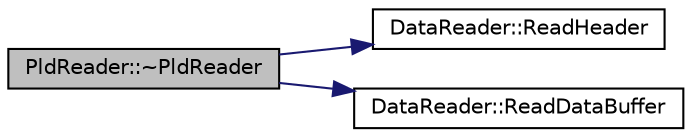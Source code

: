 digraph "PldReader::~PldReader"
{
  edge [fontname="Helvetica",fontsize="10",labelfontname="Helvetica",labelfontsize="10"];
  node [fontname="Helvetica",fontsize="10",shape=record];
  rankdir="LR";
  Node1 [label="PldReader::~PldReader",height=0.2,width=0.4,color="black", fillcolor="grey75", style="filled", fontcolor="black"];
  Node1 -> Node2 [color="midnightblue",fontsize="10",style="solid",fontname="Helvetica"];
  Node2 [label="DataReader::ReadHeader",height=0.2,width=0.4,color="black", fillcolor="white", style="filled",URL="$d3/d3a/class_data_reader.html#ace859054d5444346fbca8ec1067f58ae"];
  Node1 -> Node3 [color="midnightblue",fontsize="10",style="solid",fontname="Helvetica"];
  Node3 [label="DataReader::ReadDataBuffer",height=0.2,width=0.4,color="black", fillcolor="white", style="filled",URL="$d3/d3a/class_data_reader.html#ae0f3d84d6a8ff6c13e8ffa5bed51482b"];
}

